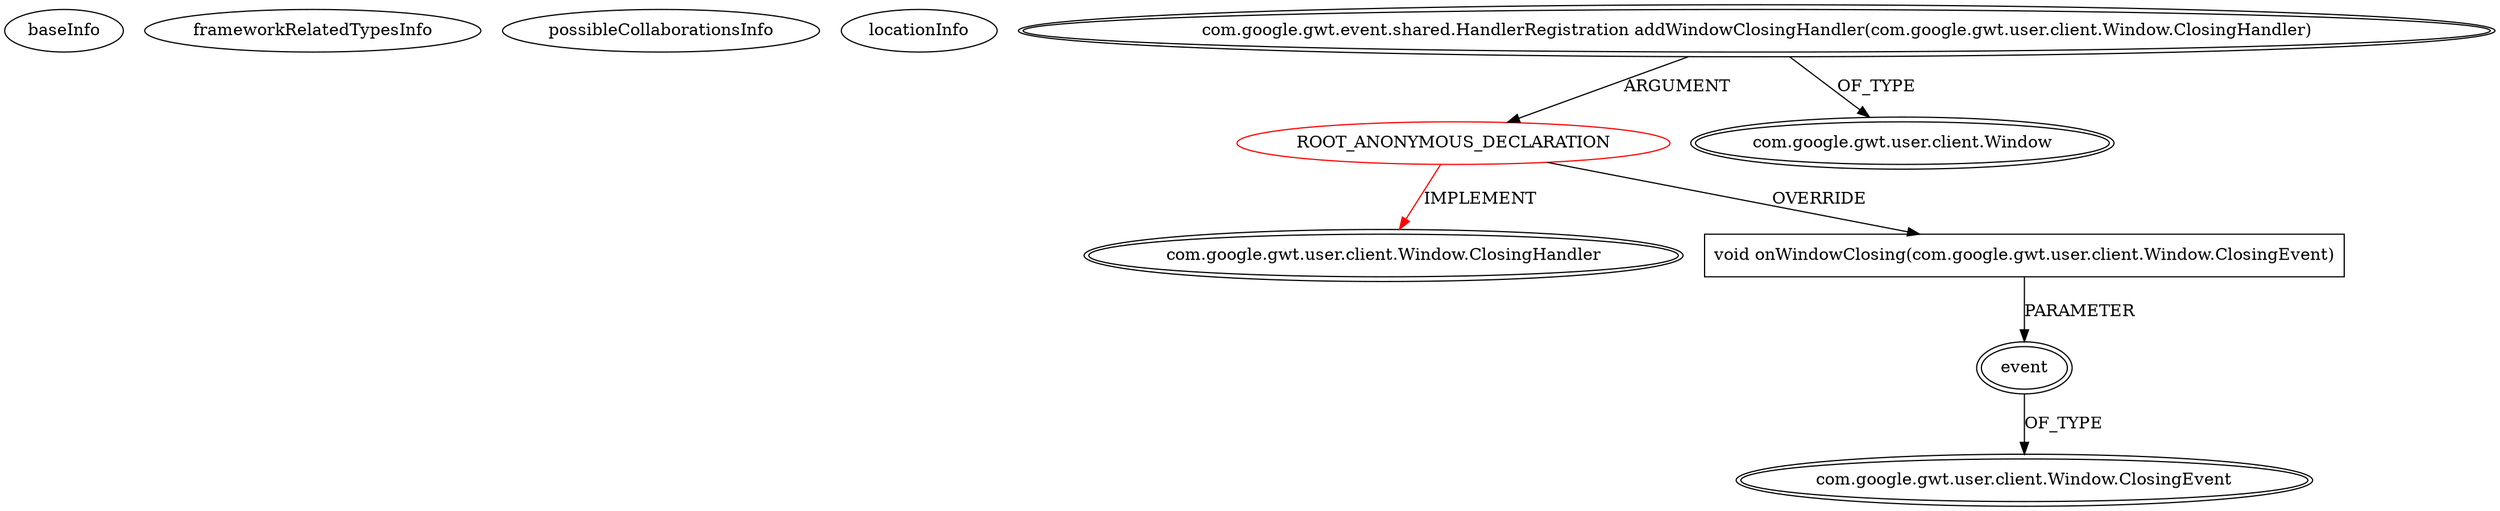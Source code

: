 digraph {
baseInfo[graphId=1319,category="extension_graph",isAnonymous=true,possibleRelation=false]
frameworkRelatedTypesInfo[0="com.google.gwt.user.client.Window.ClosingHandler"]
possibleCollaborationsInfo[]
locationInfo[projectName="felype87-gwt",filePath="/felype87-gwt/gwt-master/Minefield/src/com/felype/minefield/client/Minefield.java",contextSignature="void reveal(int,int,com.google.gwt.user.client.ui.Grid)",graphId="1319"]
0[label="ROOT_ANONYMOUS_DECLARATION",vertexType="ROOT_ANONYMOUS_DECLARATION",isFrameworkType=false,color=red]
1[label="com.google.gwt.user.client.Window.ClosingHandler",vertexType="FRAMEWORK_INTERFACE_TYPE",isFrameworkType=true,peripheries=2]
2[label="com.google.gwt.event.shared.HandlerRegistration addWindowClosingHandler(com.google.gwt.user.client.Window.ClosingHandler)",vertexType="OUTSIDE_CALL",isFrameworkType=true,peripheries=2]
3[label="com.google.gwt.user.client.Window",vertexType="FRAMEWORK_CLASS_TYPE",isFrameworkType=true,peripheries=2]
4[label="void onWindowClosing(com.google.gwt.user.client.Window.ClosingEvent)",vertexType="OVERRIDING_METHOD_DECLARATION",isFrameworkType=false,shape=box]
5[label="event",vertexType="PARAMETER_DECLARATION",isFrameworkType=true,peripheries=2]
6[label="com.google.gwt.user.client.Window.ClosingEvent",vertexType="FRAMEWORK_CLASS_TYPE",isFrameworkType=true,peripheries=2]
0->1[label="IMPLEMENT",color=red]
2->0[label="ARGUMENT"]
2->3[label="OF_TYPE"]
0->4[label="OVERRIDE"]
5->6[label="OF_TYPE"]
4->5[label="PARAMETER"]
}
